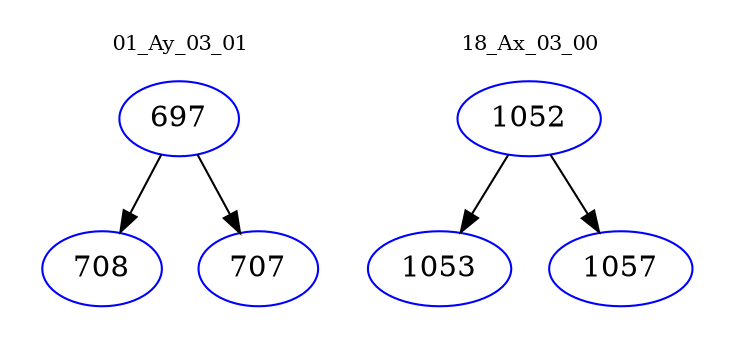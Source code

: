 digraph{
subgraph cluster_0 {
color = white
label = "01_Ay_03_01";
fontsize=10;
T0_697 [label="697", color="blue"]
T0_697 -> T0_708 [color="black"]
T0_708 [label="708", color="blue"]
T0_697 -> T0_707 [color="black"]
T0_707 [label="707", color="blue"]
}
subgraph cluster_1 {
color = white
label = "18_Ax_03_00";
fontsize=10;
T1_1052 [label="1052", color="blue"]
T1_1052 -> T1_1053 [color="black"]
T1_1053 [label="1053", color="blue"]
T1_1052 -> T1_1057 [color="black"]
T1_1057 [label="1057", color="blue"]
}
}
